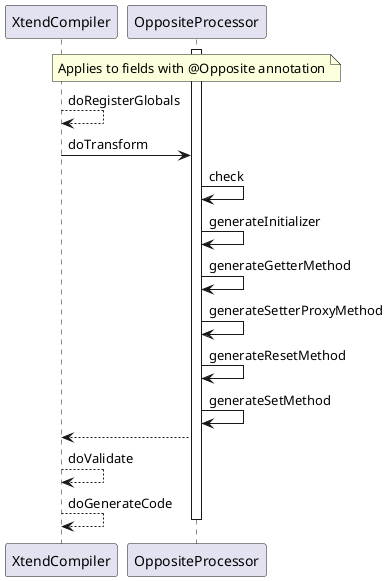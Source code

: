 @startuml

participant XtendCompiler as XtendCompiler
participant OppositeProcessor as Processor

activate Processor

note over of Processor
	Applies to fields with @Opposite annotation
end note
XtendCompiler --> XtendCompiler: doRegisterGlobals

XtendCompiler -> Processor: doTransform
		Processor -> Processor: check
		Processor -> Processor: generateInitializer
		Processor -> Processor: generateGetterMethod
		Processor -> Processor: generateSetterProxyMethod
		Processor -> Processor: generateResetMethod
		Processor -> Processor: generateSetMethod
XtendCompiler <-- Processor

XtendCompiler --> XtendCompiler: doValidate

XtendCompiler --> XtendCompiler: doGenerateCode

deactivate Processor
@enduml